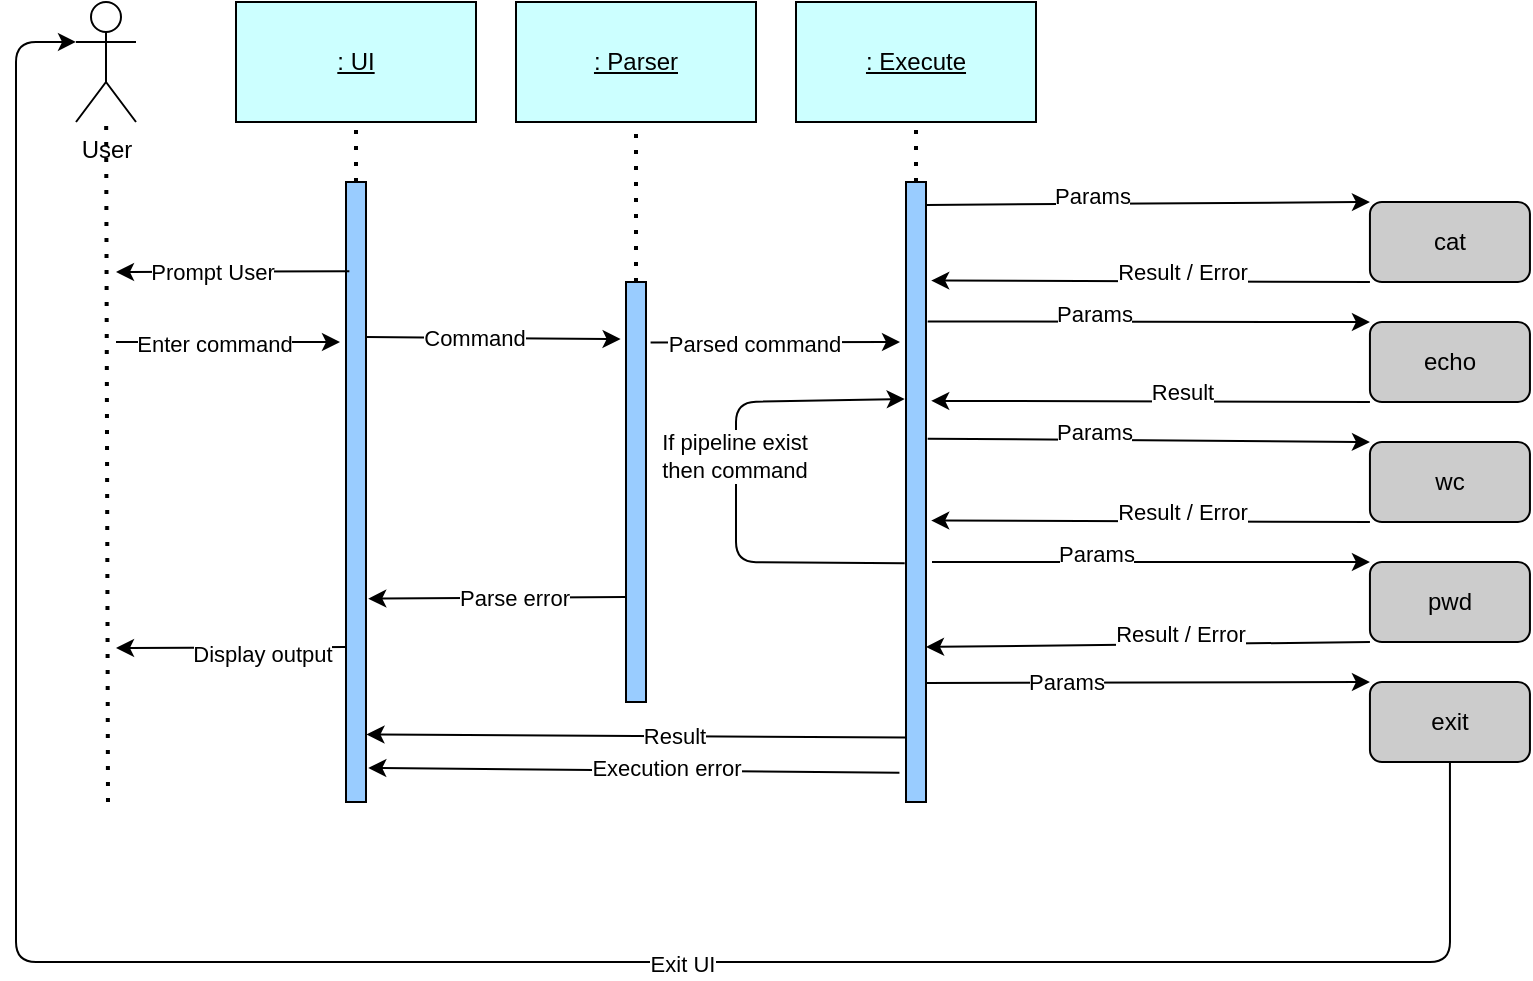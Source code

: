 <mxfile version="13.6.10" type="device"><diagram id="kgpKYQtTHZ0yAKxKKP6v" name="Page-1"><mxGraphModel dx="755" dy="835" grid="1" gridSize="10" guides="1" tooltips="1" connect="1" arrows="1" fold="1" page="1" pageScale="1" pageWidth="850" pageHeight="1100" math="0" shadow="0"><root><mxCell id="0"/><mxCell id="1" parent="0"/><mxCell id="CpZmpgCWaKm5pjonggV3-1" value="User" style="shape=umlActor;verticalLabelPosition=bottom;verticalAlign=top;html=1;outlineConnect=0;" vertex="1" parent="1"><mxGeometry x="50" y="80" width="30" height="60" as="geometry"/></mxCell><mxCell id="CpZmpgCWaKm5pjonggV3-3" value="&lt;u&gt;: UI&lt;/u&gt;" style="rounded=0;whiteSpace=wrap;html=1;fillColor=#CCFFFF;" vertex="1" parent="1"><mxGeometry x="130" y="80" width="120" height="60" as="geometry"/></mxCell><mxCell id="CpZmpgCWaKm5pjonggV3-4" value="" style="endArrow=none;dashed=1;html=1;dashPattern=1 3;strokeWidth=2;" edge="1" parent="1" target="CpZmpgCWaKm5pjonggV3-1"><mxGeometry width="50" height="50" relative="1" as="geometry"><mxPoint x="66" y="480" as="sourcePoint"/><mxPoint x="65" y="210" as="targetPoint"/></mxGeometry></mxCell><mxCell id="CpZmpgCWaKm5pjonggV3-5" value="" style="rounded=0;whiteSpace=wrap;html=1;fillColor=#99CCFF;" vertex="1" parent="1"><mxGeometry x="185" y="170" width="10" height="310" as="geometry"/></mxCell><mxCell id="CpZmpgCWaKm5pjonggV3-6" value="" style="endArrow=none;dashed=1;html=1;dashPattern=1 3;strokeWidth=2;entryX=0.5;entryY=1;entryDx=0;entryDy=0;exitX=0.5;exitY=0;exitDx=0;exitDy=0;" edge="1" parent="1" source="CpZmpgCWaKm5pjonggV3-5" target="CpZmpgCWaKm5pjonggV3-3"><mxGeometry width="50" height="50" relative="1" as="geometry"><mxPoint x="130" y="220" as="sourcePoint"/><mxPoint x="180" y="170" as="targetPoint"/></mxGeometry></mxCell><mxCell id="CpZmpgCWaKm5pjonggV3-10" value="&lt;u&gt;: Parser&lt;/u&gt;" style="rounded=0;whiteSpace=wrap;html=1;fillColor=#CCFFFF;" vertex="1" parent="1"><mxGeometry x="270" y="80" width="120" height="60" as="geometry"/></mxCell><mxCell id="CpZmpgCWaKm5pjonggV3-11" value="" style="rounded=0;whiteSpace=wrap;html=1;fillColor=#99CCFF;" vertex="1" parent="1"><mxGeometry x="325" y="220" width="10" height="210" as="geometry"/></mxCell><mxCell id="CpZmpgCWaKm5pjonggV3-12" value="" style="endArrow=none;dashed=1;html=1;dashPattern=1 3;strokeWidth=2;entryX=0.5;entryY=1;entryDx=0;entryDy=0;exitX=0.5;exitY=0;exitDx=0;exitDy=0;" edge="1" parent="1" source="CpZmpgCWaKm5pjonggV3-11" target="CpZmpgCWaKm5pjonggV3-10"><mxGeometry width="50" height="50" relative="1" as="geometry"><mxPoint x="270" y="220" as="sourcePoint"/><mxPoint x="320" y="170" as="targetPoint"/></mxGeometry></mxCell><mxCell id="CpZmpgCWaKm5pjonggV3-16" value="&lt;u&gt;: Execute&lt;/u&gt;" style="rounded=0;whiteSpace=wrap;html=1;fillColor=#CCFFFF;" vertex="1" parent="1"><mxGeometry x="410" y="80" width="120" height="60" as="geometry"/></mxCell><mxCell id="CpZmpgCWaKm5pjonggV3-17" value="" style="rounded=0;whiteSpace=wrap;html=1;fillColor=#99CCFF;" vertex="1" parent="1"><mxGeometry x="465" y="170" width="10" height="310" as="geometry"/></mxCell><mxCell id="CpZmpgCWaKm5pjonggV3-18" value="" style="endArrow=none;dashed=1;html=1;dashPattern=1 3;strokeWidth=2;entryX=0.5;entryY=1;entryDx=0;entryDy=0;exitX=0.5;exitY=0;exitDx=0;exitDy=0;" edge="1" parent="1" source="CpZmpgCWaKm5pjonggV3-17" target="CpZmpgCWaKm5pjonggV3-16"><mxGeometry width="50" height="50" relative="1" as="geometry"><mxPoint x="550" y="220" as="sourcePoint"/><mxPoint x="600" y="170" as="targetPoint"/></mxGeometry></mxCell><mxCell id="CpZmpgCWaKm5pjonggV3-19" value="cat" style="rounded=1;whiteSpace=wrap;html=1;fillColor=#CCCCCC;" vertex="1" parent="1"><mxGeometry x="696.97" y="180" width="80" height="40" as="geometry"/></mxCell><mxCell id="CpZmpgCWaKm5pjonggV3-20" value="echo" style="rounded=1;whiteSpace=wrap;html=1;fillColor=#CCCCCC;" vertex="1" parent="1"><mxGeometry x="696.97" y="240" width="80" height="40" as="geometry"/></mxCell><mxCell id="CpZmpgCWaKm5pjonggV3-21" value="wc" style="rounded=1;whiteSpace=wrap;html=1;fillColor=#CCCCCC;" vertex="1" parent="1"><mxGeometry x="696.97" y="300" width="80" height="40" as="geometry"/></mxCell><mxCell id="CpZmpgCWaKm5pjonggV3-22" value="pwd" style="rounded=1;whiteSpace=wrap;html=1;fillColor=#CCCCCC;" vertex="1" parent="1"><mxGeometry x="696.97" y="360" width="80" height="40" as="geometry"/></mxCell><mxCell id="CpZmpgCWaKm5pjonggV3-23" value="exit" style="rounded=1;whiteSpace=wrap;html=1;fillColor=#CCCCCC;" vertex="1" parent="1"><mxGeometry x="696.97" y="420" width="80" height="40" as="geometry"/></mxCell><mxCell id="CpZmpgCWaKm5pjonggV3-31" value="" style="endArrow=classic;html=1;exitX=0.168;exitY=0.144;exitDx=0;exitDy=0;exitPerimeter=0;" edge="1" parent="1" source="CpZmpgCWaKm5pjonggV3-5"><mxGeometry width="50" height="50" relative="1" as="geometry"><mxPoint x="186.68" y="214.64" as="sourcePoint"/><mxPoint x="70" y="215" as="targetPoint"/></mxGeometry></mxCell><mxCell id="CpZmpgCWaKm5pjonggV3-40" value="Prompt User" style="edgeLabel;html=1;align=center;verticalAlign=middle;resizable=0;points=[];" vertex="1" connectable="0" parent="CpZmpgCWaKm5pjonggV3-31"><mxGeometry x="0.178" relative="1" as="geometry"><mxPoint as="offset"/></mxGeometry></mxCell><mxCell id="CpZmpgCWaKm5pjonggV3-36" value="" style="endArrow=classic;html=1;exitX=1;exitY=0.25;exitDx=0;exitDy=0;entryX=-0.27;entryY=0.136;entryDx=0;entryDy=0;entryPerimeter=0;" edge="1" parent="1" source="CpZmpgCWaKm5pjonggV3-5" target="CpZmpgCWaKm5pjonggV3-11"><mxGeometry width="50" height="50" relative="1" as="geometry"><mxPoint x="200" y="330" as="sourcePoint"/><mxPoint x="250" y="280" as="targetPoint"/></mxGeometry></mxCell><mxCell id="CpZmpgCWaKm5pjonggV3-46" value="Command" style="edgeLabel;html=1;align=center;verticalAlign=middle;resizable=0;points=[];" vertex="1" connectable="0" parent="CpZmpgCWaKm5pjonggV3-36"><mxGeometry x="-0.154" relative="1" as="geometry"><mxPoint as="offset"/></mxGeometry></mxCell><mxCell id="CpZmpgCWaKm5pjonggV3-41" value="" style="endArrow=classic;html=1;" edge="1" parent="1"><mxGeometry width="50" height="50" relative="1" as="geometry"><mxPoint x="70" y="250" as="sourcePoint"/><mxPoint x="182" y="250" as="targetPoint"/></mxGeometry></mxCell><mxCell id="CpZmpgCWaKm5pjonggV3-45" value="Enter command" style="edgeLabel;html=1;align=center;verticalAlign=middle;resizable=0;points=[];" vertex="1" connectable="0" parent="CpZmpgCWaKm5pjonggV3-41"><mxGeometry x="-0.131" y="-1" relative="1" as="geometry"><mxPoint as="offset"/></mxGeometry></mxCell><mxCell id="CpZmpgCWaKm5pjonggV3-47" value="" style="endArrow=classic;html=1;exitX=0;exitY=0.75;exitDx=0;exitDy=0;entryX=1.113;entryY=0.672;entryDx=0;entryDy=0;entryPerimeter=0;" edge="1" parent="1" source="CpZmpgCWaKm5pjonggV3-11" target="CpZmpgCWaKm5pjonggV3-5"><mxGeometry width="50" height="50" relative="1" as="geometry"><mxPoint x="170" y="330" as="sourcePoint"/><mxPoint x="197" y="307" as="targetPoint"/></mxGeometry></mxCell><mxCell id="CpZmpgCWaKm5pjonggV3-48" value="Parse error" style="edgeLabel;html=1;align=center;verticalAlign=middle;resizable=0;points=[];" vertex="1" connectable="0" parent="CpZmpgCWaKm5pjonggV3-47"><mxGeometry x="-0.134" relative="1" as="geometry"><mxPoint as="offset"/></mxGeometry></mxCell><mxCell id="CpZmpgCWaKm5pjonggV3-51" value="" style="endArrow=classic;html=1;exitX=1.23;exitY=0.144;exitDx=0;exitDy=0;exitPerimeter=0;" edge="1" parent="1" source="CpZmpgCWaKm5pjonggV3-11"><mxGeometry width="50" height="50" relative="1" as="geometry"><mxPoint x="340" y="280" as="sourcePoint"/><mxPoint x="462" y="250" as="targetPoint"/></mxGeometry></mxCell><mxCell id="CpZmpgCWaKm5pjonggV3-52" value="Parsed command" style="edgeLabel;html=1;align=center;verticalAlign=middle;resizable=0;points=[];" vertex="1" connectable="0" parent="CpZmpgCWaKm5pjonggV3-51"><mxGeometry x="-0.182" y="-1" relative="1" as="geometry"><mxPoint as="offset"/></mxGeometry></mxCell><mxCell id="CpZmpgCWaKm5pjonggV3-56" value="" style="endArrow=classic;html=1;exitX=-0.064;exitY=0.615;exitDx=0;exitDy=0;entryX=-0.064;entryY=0.35;entryDx=0;entryDy=0;entryPerimeter=0;exitPerimeter=0;" edge="1" parent="1" source="CpZmpgCWaKm5pjonggV3-17" target="CpZmpgCWaKm5pjonggV3-17"><mxGeometry width="50" height="50" relative="1" as="geometry"><mxPoint x="520" y="340" as="sourcePoint"/><mxPoint x="465" y="248" as="targetPoint"/><Array as="points"><mxPoint x="380" y="360"/><mxPoint x="380" y="280"/></Array></mxGeometry></mxCell><mxCell id="CpZmpgCWaKm5pjonggV3-94" value="If pipeline exist &lt;br&gt;then command" style="edgeLabel;html=1;align=center;verticalAlign=middle;resizable=0;points=[];" vertex="1" connectable="0" parent="CpZmpgCWaKm5pjonggV3-56"><mxGeometry x="0.106" y="1" relative="1" as="geometry"><mxPoint as="offset"/></mxGeometry></mxCell><mxCell id="CpZmpgCWaKm5pjonggV3-58" value="" style="endArrow=classic;html=1;exitX=-0.328;exitY=0.953;exitDx=0;exitDy=0;entryX=1.113;entryY=0.945;entryDx=0;entryDy=0;exitPerimeter=0;entryPerimeter=0;" edge="1" parent="1" source="CpZmpgCWaKm5pjonggV3-17" target="CpZmpgCWaKm5pjonggV3-5"><mxGeometry width="50" height="50" relative="1" as="geometry"><mxPoint x="500" y="470" as="sourcePoint"/><mxPoint x="550" y="420" as="targetPoint"/></mxGeometry></mxCell><mxCell id="CpZmpgCWaKm5pjonggV3-59" value="Execution error" style="edgeLabel;html=1;align=center;verticalAlign=middle;resizable=0;points=[];" vertex="1" connectable="0" parent="CpZmpgCWaKm5pjonggV3-58"><mxGeometry x="-0.124" y="-2" relative="1" as="geometry"><mxPoint as="offset"/></mxGeometry></mxCell><mxCell id="CpZmpgCWaKm5pjonggV3-70" value="" style="endArrow=classic;html=1;exitX=0.024;exitY=0.896;exitDx=0;exitDy=0;exitPerimeter=0;entryX=1.024;entryY=0.891;entryDx=0;entryDy=0;entryPerimeter=0;" edge="1" parent="1" source="CpZmpgCWaKm5pjonggV3-17" target="CpZmpgCWaKm5pjonggV3-5"><mxGeometry width="50" height="50" relative="1" as="geometry"><mxPoint x="470" y="390" as="sourcePoint"/><mxPoint x="520" y="340" as="targetPoint"/></mxGeometry></mxCell><mxCell id="CpZmpgCWaKm5pjonggV3-71" value="Result" style="edgeLabel;html=1;align=center;verticalAlign=middle;resizable=0;points=[];" vertex="1" connectable="0" parent="CpZmpgCWaKm5pjonggV3-70"><mxGeometry x="-0.132" relative="1" as="geometry"><mxPoint x="1" as="offset"/></mxGeometry></mxCell><mxCell id="CpZmpgCWaKm5pjonggV3-86" value="" style="endArrow=classic;html=1;exitX=0.5;exitY=1;exitDx=0;exitDy=0;entryX=0;entryY=0.333;entryDx=0;entryDy=0;entryPerimeter=0;" edge="1" parent="1" source="CpZmpgCWaKm5pjonggV3-23" target="CpZmpgCWaKm5pjonggV3-1"><mxGeometry width="50" height="50" relative="1" as="geometry"><mxPoint x="500" y="620" as="sourcePoint"/><mxPoint x="20" y="130" as="targetPoint"/><Array as="points"><mxPoint x="737" y="560"/><mxPoint x="20" y="560"/><mxPoint x="20" y="100"/></Array></mxGeometry></mxCell><mxCell id="CpZmpgCWaKm5pjonggV3-89" value="Exit UI" style="edgeLabel;html=1;align=center;verticalAlign=middle;resizable=0;points=[];" vertex="1" connectable="0" parent="CpZmpgCWaKm5pjonggV3-86"><mxGeometry x="-0.257" y="1" relative="1" as="geometry"><mxPoint x="1" as="offset"/></mxGeometry></mxCell><mxCell id="CpZmpgCWaKm5pjonggV3-87" value="" style="endArrow=classic;html=1;exitX=0;exitY=0.75;exitDx=0;exitDy=0;" edge="1" parent="1" source="CpZmpgCWaKm5pjonggV3-5"><mxGeometry width="50" height="50" relative="1" as="geometry"><mxPoint x="100" y="400" as="sourcePoint"/><mxPoint x="70" y="403" as="targetPoint"/></mxGeometry></mxCell><mxCell id="CpZmpgCWaKm5pjonggV3-88" value="Display output" style="edgeLabel;html=1;align=center;verticalAlign=middle;resizable=0;points=[];" vertex="1" connectable="0" parent="CpZmpgCWaKm5pjonggV3-87"><mxGeometry x="-0.257" y="3" relative="1" as="geometry"><mxPoint as="offset"/></mxGeometry></mxCell><mxCell id="CpZmpgCWaKm5pjonggV3-91" value="" style="endArrow=classic;html=1;entryX=0;entryY=0;entryDx=0;entryDy=0;exitX=0.995;exitY=0.037;exitDx=0;exitDy=0;exitPerimeter=0;" edge="1" parent="1" source="CpZmpgCWaKm5pjonggV3-17" target="CpZmpgCWaKm5pjonggV3-19"><mxGeometry width="50" height="50" relative="1" as="geometry"><mxPoint x="673" y="220" as="sourcePoint"/><mxPoint x="750" y="210" as="targetPoint"/></mxGeometry></mxCell><mxCell id="CpZmpgCWaKm5pjonggV3-92" value="Params" style="edgeLabel;html=1;align=center;verticalAlign=middle;resizable=0;points=[];" vertex="1" connectable="0" parent="CpZmpgCWaKm5pjonggV3-91"><mxGeometry x="-0.252" y="4" relative="1" as="geometry"><mxPoint as="offset"/></mxGeometry></mxCell><mxCell id="CpZmpgCWaKm5pjonggV3-93" value="" style="endArrow=classic;html=1;exitX=0;exitY=1;exitDx=0;exitDy=0;entryX=1.26;entryY=0.159;entryDx=0;entryDy=0;entryPerimeter=0;" edge="1" parent="1" source="CpZmpgCWaKm5pjonggV3-19" target="CpZmpgCWaKm5pjonggV3-17"><mxGeometry width="50" height="50" relative="1" as="geometry"><mxPoint x="750" y="320" as="sourcePoint"/><mxPoint x="800" y="270" as="targetPoint"/></mxGeometry></mxCell><mxCell id="CpZmpgCWaKm5pjonggV3-95" value="Text" style="edgeLabel;html=1;align=center;verticalAlign=middle;resizable=0;points=[];" vertex="1" connectable="0" parent="CpZmpgCWaKm5pjonggV3-93"><mxGeometry x="-0.32" y="-5" relative="1" as="geometry"><mxPoint as="offset"/></mxGeometry></mxCell><mxCell id="CpZmpgCWaKm5pjonggV3-96" value="Result / Error" style="edgeLabel;html=1;align=center;verticalAlign=middle;resizable=0;points=[];" vertex="1" connectable="0" parent="CpZmpgCWaKm5pjonggV3-93"><mxGeometry x="-0.139" y="-5" relative="1" as="geometry"><mxPoint as="offset"/></mxGeometry></mxCell><mxCell id="CpZmpgCWaKm5pjonggV3-97" value="" style="endArrow=classic;html=1;entryX=0;entryY=0;entryDx=0;entryDy=0;exitX=1.083;exitY=0.225;exitDx=0;exitDy=0;exitPerimeter=0;" edge="1" parent="1" source="CpZmpgCWaKm5pjonggV3-17" target="CpZmpgCWaKm5pjonggV3-20"><mxGeometry width="50" height="50" relative="1" as="geometry"><mxPoint x="670" y="270" as="sourcePoint"/><mxPoint x="837" y="230" as="targetPoint"/></mxGeometry></mxCell><mxCell id="CpZmpgCWaKm5pjonggV3-98" value="Params" style="edgeLabel;html=1;align=center;verticalAlign=middle;resizable=0;points=[];" vertex="1" connectable="0" parent="CpZmpgCWaKm5pjonggV3-97"><mxGeometry x="-0.252" y="4" relative="1" as="geometry"><mxPoint as="offset"/></mxGeometry></mxCell><mxCell id="CpZmpgCWaKm5pjonggV3-101" value="" style="endArrow=classic;html=1;exitX=0;exitY=1;exitDx=0;exitDy=0;entryX=1.26;entryY=0.546;entryDx=0;entryDy=0;entryPerimeter=0;" edge="1" parent="1" source="CpZmpgCWaKm5pjonggV3-21" target="CpZmpgCWaKm5pjonggV3-17"><mxGeometry width="50" height="50" relative="1" as="geometry"><mxPoint x="850" y="326.48" as="sourcePoint"/><mxPoint x="490" y="350" as="targetPoint"/></mxGeometry></mxCell><mxCell id="CpZmpgCWaKm5pjonggV3-102" value="Text" style="edgeLabel;html=1;align=center;verticalAlign=middle;resizable=0;points=[];" vertex="1" connectable="0" parent="CpZmpgCWaKm5pjonggV3-101"><mxGeometry x="-0.32" y="-5" relative="1" as="geometry"><mxPoint as="offset"/></mxGeometry></mxCell><mxCell id="CpZmpgCWaKm5pjonggV3-103" value="Result / Error" style="edgeLabel;html=1;align=center;verticalAlign=middle;resizable=0;points=[];" vertex="1" connectable="0" parent="CpZmpgCWaKm5pjonggV3-101"><mxGeometry x="-0.139" y="-5" relative="1" as="geometry"><mxPoint as="offset"/></mxGeometry></mxCell><mxCell id="CpZmpgCWaKm5pjonggV3-104" value="" style="endArrow=classic;html=1;exitX=0;exitY=1;exitDx=0;exitDy=0;entryX=1;entryY=0.75;entryDx=0;entryDy=0;" edge="1" parent="1" source="CpZmpgCWaKm5pjonggV3-22" target="CpZmpgCWaKm5pjonggV3-17"><mxGeometry width="50" height="50" relative="1" as="geometry"><mxPoint x="860" y="390" as="sourcePoint"/><mxPoint x="500" y="410" as="targetPoint"/></mxGeometry></mxCell><mxCell id="CpZmpgCWaKm5pjonggV3-105" value="Text" style="edgeLabel;html=1;align=center;verticalAlign=middle;resizable=0;points=[];" vertex="1" connectable="0" parent="CpZmpgCWaKm5pjonggV3-104"><mxGeometry x="-0.32" y="-5" relative="1" as="geometry"><mxPoint as="offset"/></mxGeometry></mxCell><mxCell id="CpZmpgCWaKm5pjonggV3-106" value="Result / Error" style="edgeLabel;html=1;align=center;verticalAlign=middle;resizable=0;points=[];" vertex="1" connectable="0" parent="CpZmpgCWaKm5pjonggV3-104"><mxGeometry x="-0.139" y="-5" relative="1" as="geometry"><mxPoint as="offset"/></mxGeometry></mxCell><mxCell id="CpZmpgCWaKm5pjonggV3-107" value="" style="endArrow=classic;html=1;exitX=0;exitY=1;exitDx=0;exitDy=0;entryX=1.26;entryY=0.353;entryDx=0;entryDy=0;entryPerimeter=0;" edge="1" parent="1" source="CpZmpgCWaKm5pjonggV3-20" target="CpZmpgCWaKm5pjonggV3-17"><mxGeometry width="50" height="50" relative="1" as="geometry"><mxPoint x="828.28" y="282.96" as="sourcePoint"/><mxPoint x="670" y="290" as="targetPoint"/></mxGeometry></mxCell><mxCell id="CpZmpgCWaKm5pjonggV3-109" value="Result" style="edgeLabel;html=1;align=center;verticalAlign=middle;resizable=0;points=[];" vertex="1" connectable="0" parent="CpZmpgCWaKm5pjonggV3-107"><mxGeometry x="-0.139" y="-5" relative="1" as="geometry"><mxPoint as="offset"/></mxGeometry></mxCell><mxCell id="CpZmpgCWaKm5pjonggV3-110" value="" style="endArrow=classic;html=1;entryX=0;entryY=0;entryDx=0;entryDy=0;exitX=1.083;exitY=0.414;exitDx=0;exitDy=0;exitPerimeter=0;" edge="1" parent="1" source="CpZmpgCWaKm5pjonggV3-17" target="CpZmpgCWaKm5pjonggV3-21"><mxGeometry width="50" height="50" relative="1" as="geometry"><mxPoint x="650" y="340" as="sourcePoint"/><mxPoint x="820" y="310" as="targetPoint"/></mxGeometry></mxCell><mxCell id="CpZmpgCWaKm5pjonggV3-111" value="Params" style="edgeLabel;html=1;align=center;verticalAlign=middle;resizable=0;points=[];" vertex="1" connectable="0" parent="CpZmpgCWaKm5pjonggV3-110"><mxGeometry x="-0.252" y="4" relative="1" as="geometry"><mxPoint as="offset"/></mxGeometry></mxCell><mxCell id="CpZmpgCWaKm5pjonggV3-112" value="" style="endArrow=classic;html=1;entryX=0;entryY=0;entryDx=0;entryDy=0;" edge="1" parent="1" target="CpZmpgCWaKm5pjonggV3-22"><mxGeometry width="50" height="50" relative="1" as="geometry"><mxPoint x="478" y="360" as="sourcePoint"/><mxPoint x="850.17" y="371.66" as="targetPoint"/></mxGeometry></mxCell><mxCell id="CpZmpgCWaKm5pjonggV3-113" value="Params" style="edgeLabel;html=1;align=center;verticalAlign=middle;resizable=0;points=[];" vertex="1" connectable="0" parent="CpZmpgCWaKm5pjonggV3-112"><mxGeometry x="-0.252" y="4" relative="1" as="geometry"><mxPoint as="offset"/></mxGeometry></mxCell><mxCell id="CpZmpgCWaKm5pjonggV3-114" value="" style="endArrow=classic;html=1;exitX=0.995;exitY=0.808;exitDx=0;exitDy=0;exitPerimeter=0;entryX=0;entryY=0;entryDx=0;entryDy=0;" edge="1" parent="1" source="CpZmpgCWaKm5pjonggV3-17" target="CpZmpgCWaKm5pjonggV3-23"><mxGeometry width="50" height="50" relative="1" as="geometry"><mxPoint x="560" y="480" as="sourcePoint"/><mxPoint x="610" y="430" as="targetPoint"/></mxGeometry></mxCell><mxCell id="CpZmpgCWaKm5pjonggV3-115" value="Params" style="edgeLabel;html=1;align=center;verticalAlign=middle;resizable=0;points=[];" vertex="1" connectable="0" parent="CpZmpgCWaKm5pjonggV3-114"><mxGeometry x="-0.359" y="1" relative="1" as="geometry"><mxPoint x="-1" as="offset"/></mxGeometry></mxCell></root></mxGraphModel></diagram></mxfile>